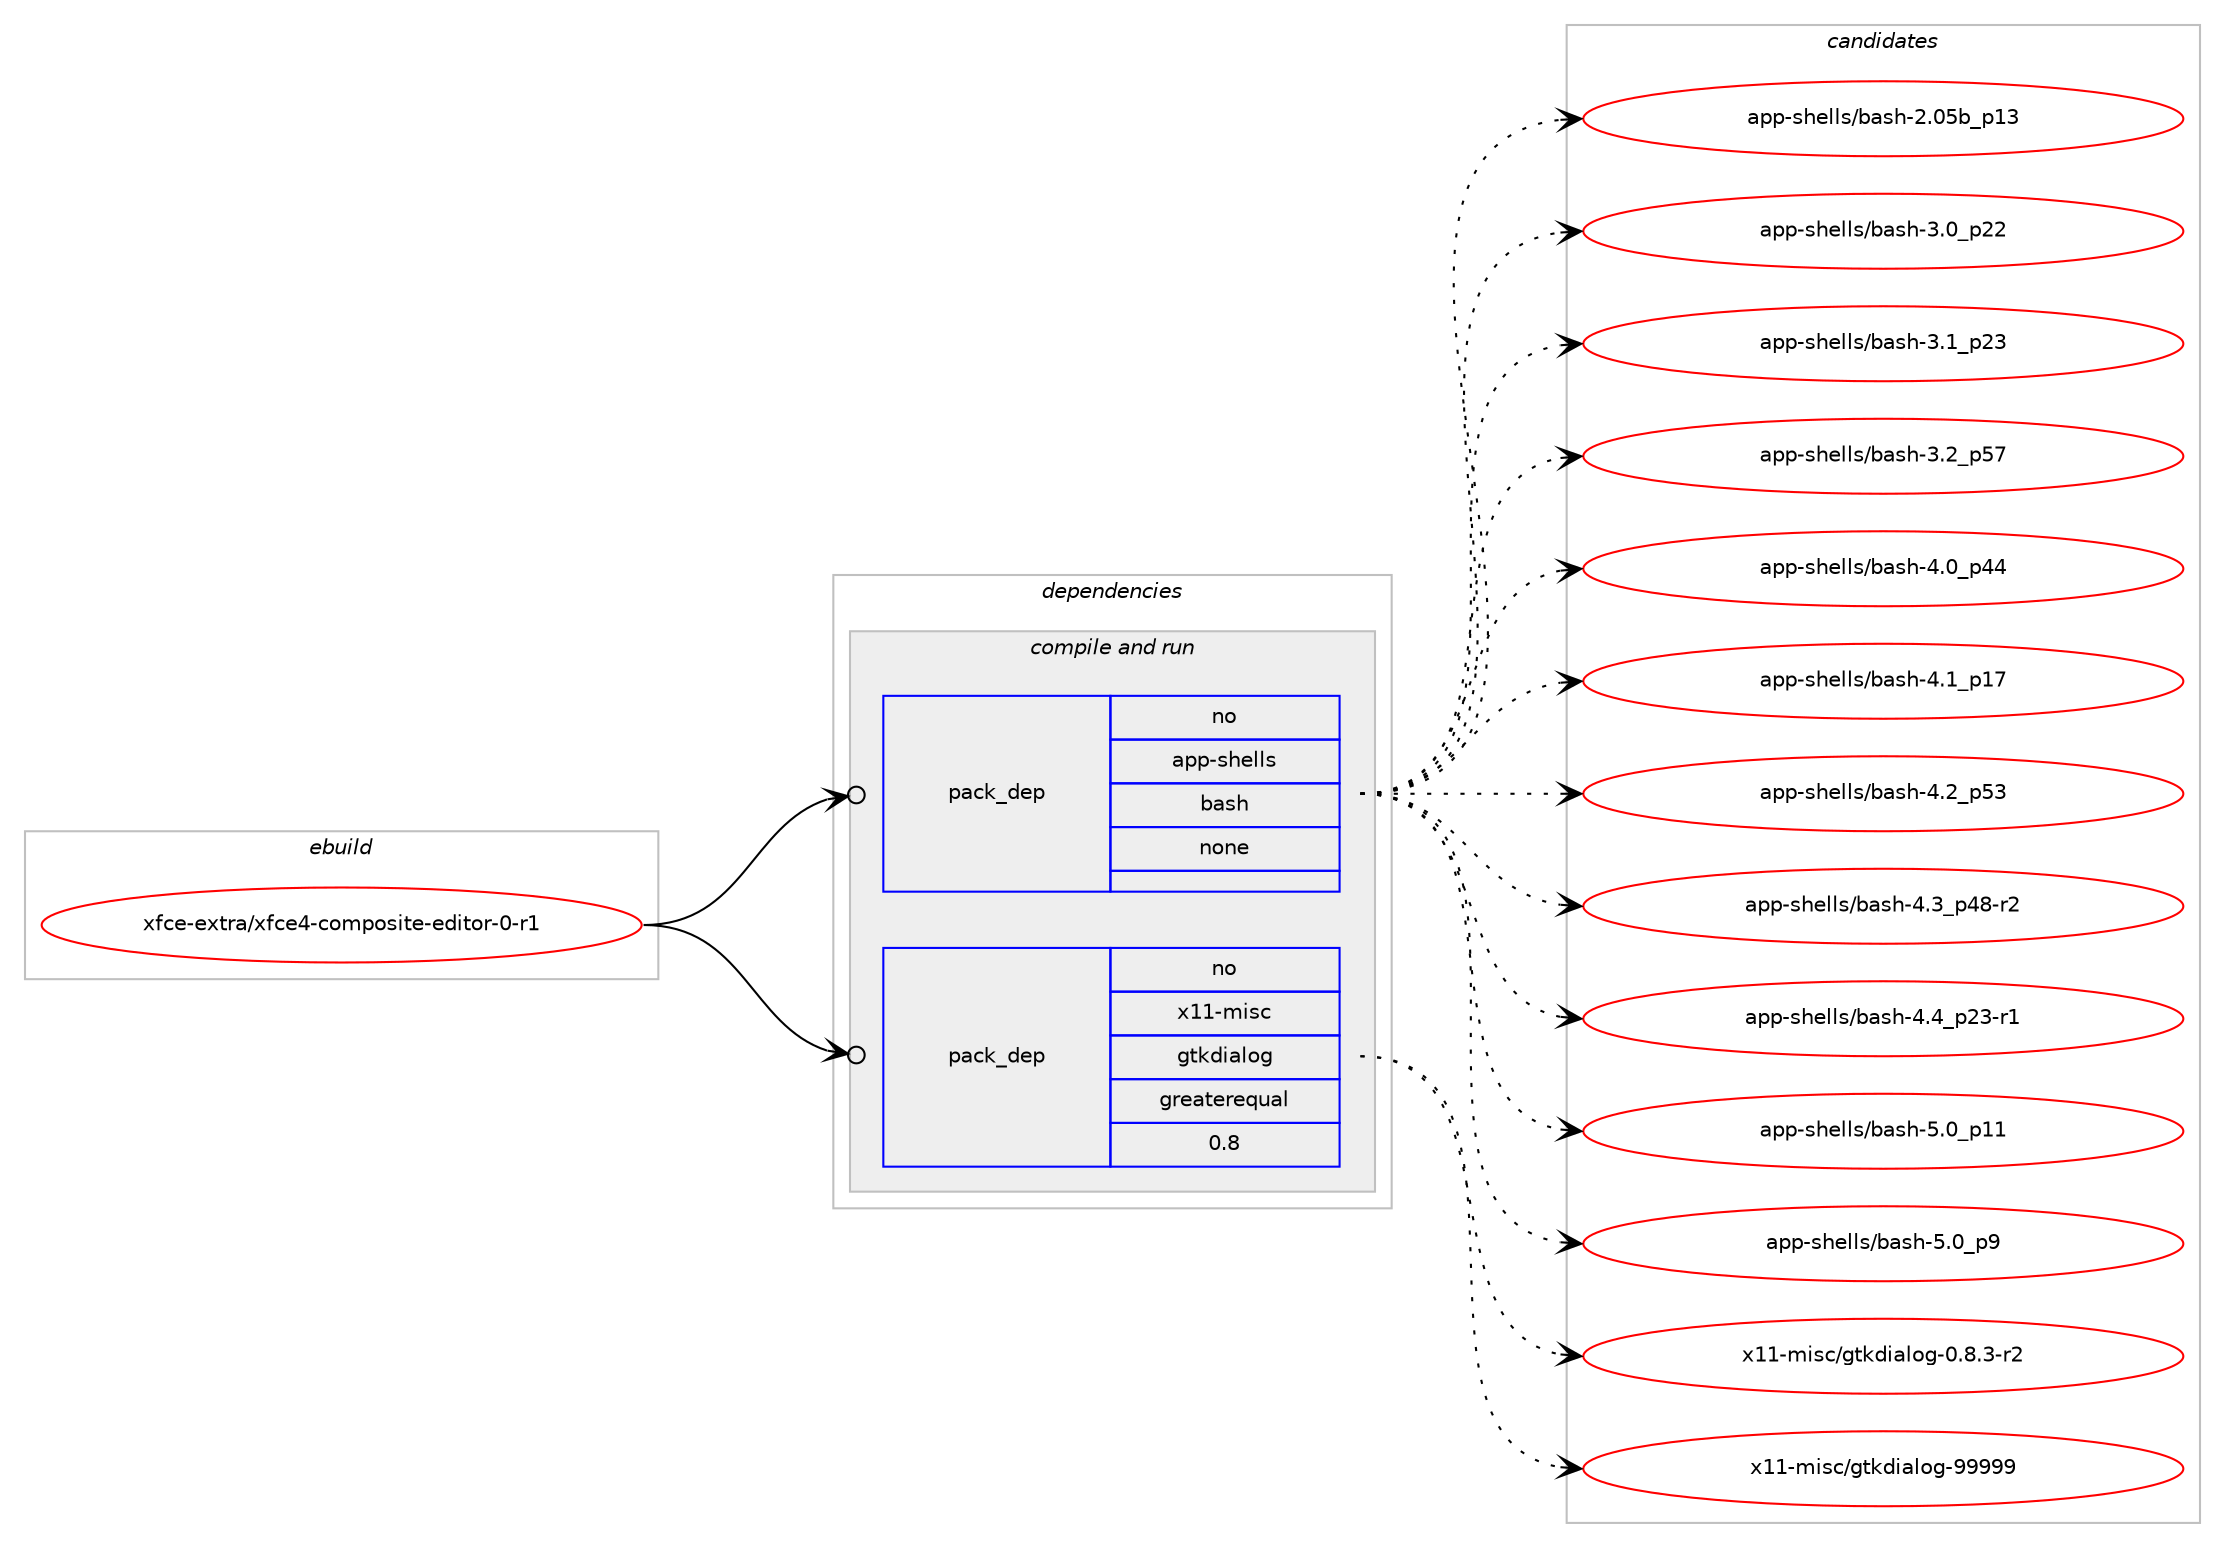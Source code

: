 digraph prolog {

# *************
# Graph options
# *************

newrank=true;
concentrate=true;
compound=true;
graph [rankdir=LR,fontname=Helvetica,fontsize=10,ranksep=1.5];#, ranksep=2.5, nodesep=0.2];
edge  [arrowhead=vee];
node  [fontname=Helvetica,fontsize=10];

# **********
# The ebuild
# **********

subgraph cluster_leftcol {
color=gray;
label=<<i>ebuild</i>>;
id [label="xfce-extra/xfce4-composite-editor-0-r1", color=red, width=4, href="../xfce-extra/xfce4-composite-editor-0-r1.svg"];
}

# ****************
# The dependencies
# ****************

subgraph cluster_midcol {
color=gray;
label=<<i>dependencies</i>>;
subgraph cluster_compile {
fillcolor="#eeeeee";
style=filled;
label=<<i>compile</i>>;
}
subgraph cluster_compileandrun {
fillcolor="#eeeeee";
style=filled;
label=<<i>compile and run</i>>;
subgraph pack690553 {
dependency928453 [label=<<TABLE BORDER="0" CELLBORDER="1" CELLSPACING="0" CELLPADDING="4" WIDTH="220"><TR><TD ROWSPAN="6" CELLPADDING="30">pack_dep</TD></TR><TR><TD WIDTH="110">no</TD></TR><TR><TD>app-shells</TD></TR><TR><TD>bash</TD></TR><TR><TD>none</TD></TR><TR><TD></TD></TR></TABLE>>, shape=none, color=blue];
}
id:e -> dependency928453:w [weight=20,style="solid",arrowhead="odotvee"];
subgraph pack690554 {
dependency928454 [label=<<TABLE BORDER="0" CELLBORDER="1" CELLSPACING="0" CELLPADDING="4" WIDTH="220"><TR><TD ROWSPAN="6" CELLPADDING="30">pack_dep</TD></TR><TR><TD WIDTH="110">no</TD></TR><TR><TD>x11-misc</TD></TR><TR><TD>gtkdialog</TD></TR><TR><TD>greaterequal</TD></TR><TR><TD>0.8</TD></TR></TABLE>>, shape=none, color=blue];
}
id:e -> dependency928454:w [weight=20,style="solid",arrowhead="odotvee"];
}
subgraph cluster_run {
fillcolor="#eeeeee";
style=filled;
label=<<i>run</i>>;
}
}

# **************
# The candidates
# **************

subgraph cluster_choices {
rank=same;
color=gray;
label=<<i>candidates</i>>;

subgraph choice690553 {
color=black;
nodesep=1;
choice9711211245115104101108108115479897115104455046485398951124951 [label="app-shells/bash-2.05b_p13", color=red, width=4,href="../app-shells/bash-2.05b_p13.svg"];
choice971121124511510410110810811547989711510445514648951125050 [label="app-shells/bash-3.0_p22", color=red, width=4,href="../app-shells/bash-3.0_p22.svg"];
choice971121124511510410110810811547989711510445514649951125051 [label="app-shells/bash-3.1_p23", color=red, width=4,href="../app-shells/bash-3.1_p23.svg"];
choice971121124511510410110810811547989711510445514650951125355 [label="app-shells/bash-3.2_p57", color=red, width=4,href="../app-shells/bash-3.2_p57.svg"];
choice971121124511510410110810811547989711510445524648951125252 [label="app-shells/bash-4.0_p44", color=red, width=4,href="../app-shells/bash-4.0_p44.svg"];
choice971121124511510410110810811547989711510445524649951124955 [label="app-shells/bash-4.1_p17", color=red, width=4,href="../app-shells/bash-4.1_p17.svg"];
choice971121124511510410110810811547989711510445524650951125351 [label="app-shells/bash-4.2_p53", color=red, width=4,href="../app-shells/bash-4.2_p53.svg"];
choice9711211245115104101108108115479897115104455246519511252564511450 [label="app-shells/bash-4.3_p48-r2", color=red, width=4,href="../app-shells/bash-4.3_p48-r2.svg"];
choice9711211245115104101108108115479897115104455246529511250514511449 [label="app-shells/bash-4.4_p23-r1", color=red, width=4,href="../app-shells/bash-4.4_p23-r1.svg"];
choice971121124511510410110810811547989711510445534648951124949 [label="app-shells/bash-5.0_p11", color=red, width=4,href="../app-shells/bash-5.0_p11.svg"];
choice9711211245115104101108108115479897115104455346489511257 [label="app-shells/bash-5.0_p9", color=red, width=4,href="../app-shells/bash-5.0_p9.svg"];
dependency928453:e -> choice9711211245115104101108108115479897115104455046485398951124951:w [style=dotted,weight="100"];
dependency928453:e -> choice971121124511510410110810811547989711510445514648951125050:w [style=dotted,weight="100"];
dependency928453:e -> choice971121124511510410110810811547989711510445514649951125051:w [style=dotted,weight="100"];
dependency928453:e -> choice971121124511510410110810811547989711510445514650951125355:w [style=dotted,weight="100"];
dependency928453:e -> choice971121124511510410110810811547989711510445524648951125252:w [style=dotted,weight="100"];
dependency928453:e -> choice971121124511510410110810811547989711510445524649951124955:w [style=dotted,weight="100"];
dependency928453:e -> choice971121124511510410110810811547989711510445524650951125351:w [style=dotted,weight="100"];
dependency928453:e -> choice9711211245115104101108108115479897115104455246519511252564511450:w [style=dotted,weight="100"];
dependency928453:e -> choice9711211245115104101108108115479897115104455246529511250514511449:w [style=dotted,weight="100"];
dependency928453:e -> choice971121124511510410110810811547989711510445534648951124949:w [style=dotted,weight="100"];
dependency928453:e -> choice9711211245115104101108108115479897115104455346489511257:w [style=dotted,weight="100"];
}
subgraph choice690554 {
color=black;
nodesep=1;
choice1204949451091051159947103116107100105971081111034548465646514511450 [label="x11-misc/gtkdialog-0.8.3-r2", color=red, width=4,href="../x11-misc/gtkdialog-0.8.3-r2.svg"];
choice120494945109105115994710311610710010597108111103455757575757 [label="x11-misc/gtkdialog-99999", color=red, width=4,href="../x11-misc/gtkdialog-99999.svg"];
dependency928454:e -> choice1204949451091051159947103116107100105971081111034548465646514511450:w [style=dotted,weight="100"];
dependency928454:e -> choice120494945109105115994710311610710010597108111103455757575757:w [style=dotted,weight="100"];
}
}

}
